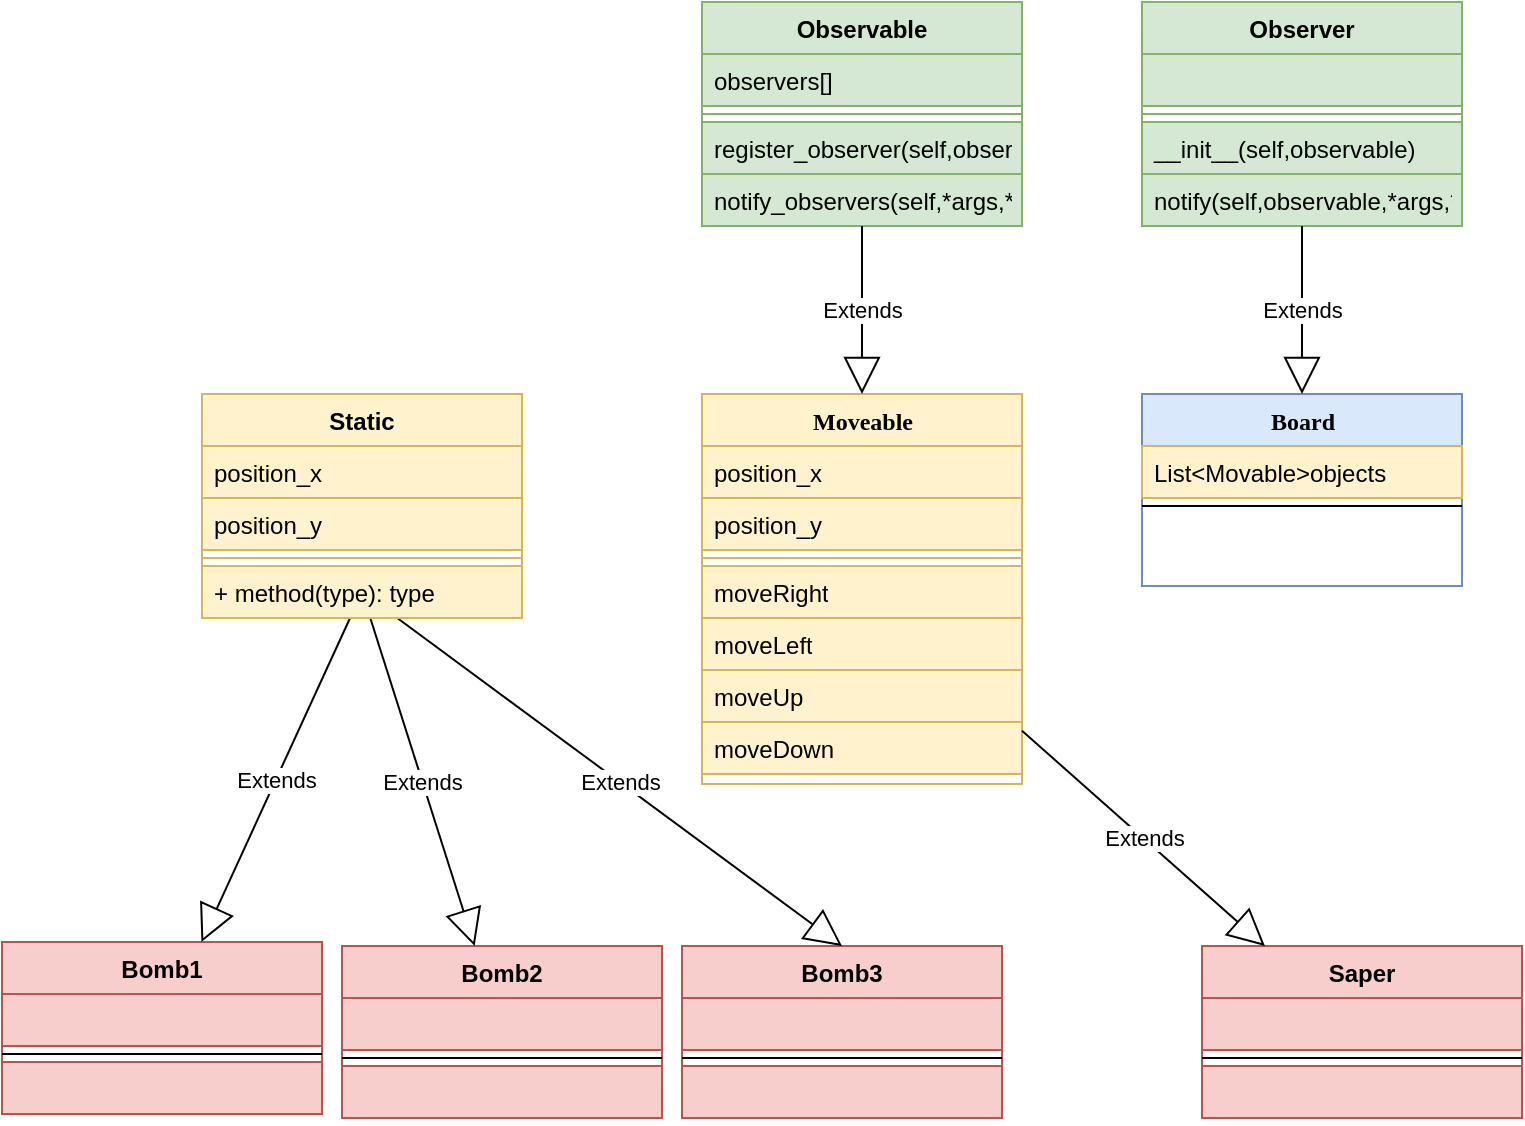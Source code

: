 <mxfile version="10.4.4" type="google"><diagram name="Page-1" id="9f46799a-70d6-7492-0946-bef42562c5a5"><mxGraphModel dx="1394" dy="799" grid="1" gridSize="10" guides="1" tooltips="1" connect="1" arrows="1" fold="1" page="1" pageScale="1" pageWidth="1100" pageHeight="850" background="#ffffff" math="0" shadow="0"><root><mxCell id="0"/><mxCell id="1" parent="0"/><mxCell id="78961159f06e98e8-17" value="Moveable" style="swimlane;html=1;fontStyle=1;align=center;verticalAlign=top;childLayout=stackLayout;horizontal=1;startSize=26;horizontalStack=0;resizeParent=1;resizeLast=0;collapsible=1;marginBottom=0;swimlaneFillColor=#ffffff;rounded=0;shadow=0;comic=0;labelBackgroundColor=none;strokeWidth=1;fontFamily=Verdana;fontSize=12;fillColor=#fff2cc;strokeColor=#d6b656;" parent="1" vertex="1"><mxGeometry x="360" y="226" width="160" height="195" as="geometry"/></mxCell><mxCell id="78961159f06e98e8-21" value="position_x" style="text;html=1;align=left;verticalAlign=top;spacingLeft=4;spacingRight=4;whiteSpace=wrap;overflow=hidden;rotatable=0;points=[[0,0.5],[1,0.5]];portConstraint=eastwest;fillColor=#fff2cc;strokeColor=#d6b656;" parent="78961159f06e98e8-17" vertex="1"><mxGeometry y="26" width="160" height="26" as="geometry"/></mxCell><mxCell id="78961159f06e98e8-23" value="position_y" style="text;html=1;align=left;verticalAlign=top;spacingLeft=4;spacingRight=4;whiteSpace=wrap;overflow=hidden;rotatable=0;points=[[0,0.5],[1,0.5]];portConstraint=eastwest;fillColor=#fff2cc;strokeColor=#d6b656;" parent="78961159f06e98e8-17" vertex="1"><mxGeometry y="52" width="160" height="26" as="geometry"/></mxCell><mxCell id="78961159f06e98e8-19" value="" style="line;html=1;strokeWidth=1;align=left;verticalAlign=middle;spacingTop=-1;spacingLeft=3;spacingRight=3;rotatable=0;labelPosition=right;points=[];portConstraint=eastwest;fillColor=#fff2cc;strokeColor=#d6b656;" parent="78961159f06e98e8-17" vertex="1"><mxGeometry y="78" width="160" height="8" as="geometry"/></mxCell><mxCell id="78961159f06e98e8-20" value="moveRight" style="text;html=1;align=left;verticalAlign=top;spacingLeft=4;spacingRight=4;whiteSpace=wrap;overflow=hidden;rotatable=0;points=[[0,0.5],[1,0.5]];portConstraint=eastwest;fillColor=#fff2cc;strokeColor=#d6b656;" parent="78961159f06e98e8-17" vertex="1"><mxGeometry y="86" width="160" height="26" as="geometry"/></mxCell><mxCell id="78961159f06e98e8-27" value="moveLeft" style="text;html=1;align=left;verticalAlign=top;spacingLeft=4;spacingRight=4;whiteSpace=wrap;overflow=hidden;rotatable=0;points=[[0,0.5],[1,0.5]];portConstraint=eastwest;fillColor=#fff2cc;strokeColor=#d6b656;" parent="78961159f06e98e8-17" vertex="1"><mxGeometry y="112" width="160" height="26" as="geometry"/></mxCell><mxCell id="DvaDstrEviAMGLKt6tmh-10" value="moveUp&lt;br&gt;" style="text;html=1;align=left;verticalAlign=top;spacingLeft=4;spacingRight=4;whiteSpace=wrap;overflow=hidden;rotatable=0;points=[[0,0.5],[1,0.5]];portConstraint=eastwest;fillColor=#fff2cc;strokeColor=#d6b656;" parent="78961159f06e98e8-17" vertex="1"><mxGeometry y="138" width="160" height="26" as="geometry"/></mxCell><mxCell id="DvaDstrEviAMGLKt6tmh-11" value="moveDown&lt;br&gt;" style="text;html=1;align=left;verticalAlign=top;spacingLeft=4;spacingRight=4;whiteSpace=wrap;overflow=hidden;rotatable=0;points=[[0,0.5],[1,0.5]];portConstraint=eastwest;fillColor=#fff2cc;strokeColor=#d6b656;" parent="78961159f06e98e8-17" vertex="1"><mxGeometry y="164" width="160" height="26" as="geometry"/></mxCell><mxCell id="DvaDstrEviAMGLKt6tmh-1" value="Board" style="swimlane;html=1;fontStyle=1;align=center;verticalAlign=top;childLayout=stackLayout;horizontal=1;startSize=26;horizontalStack=0;resizeParent=1;resizeLast=0;collapsible=1;marginBottom=0;swimlaneFillColor=#ffffff;rounded=0;shadow=0;comic=0;labelBackgroundColor=none;strokeWidth=1;fontFamily=Verdana;fontSize=12;fillColor=#dae8fc;strokeColor=#6c8ebf;" parent="1" vertex="1"><mxGeometry x="580" y="226" width="160" height="96" as="geometry"/></mxCell><mxCell id="DvaDstrEviAMGLKt6tmh-2" value="List&amp;lt;Movable&amp;gt;objects" style="text;html=1;align=left;verticalAlign=top;spacingLeft=4;spacingRight=4;whiteSpace=wrap;overflow=hidden;rotatable=0;points=[[0,0.5],[1,0.5]];portConstraint=eastwest;fillColor=#fff2cc;strokeColor=#d6b656;" parent="DvaDstrEviAMGLKt6tmh-1" vertex="1"><mxGeometry y="26" width="160" height="26" as="geometry"/></mxCell><mxCell id="DvaDstrEviAMGLKt6tmh-7" value="" style="line;html=1;strokeWidth=1;align=left;verticalAlign=middle;spacingTop=-1;spacingLeft=3;spacingRight=3;rotatable=0;labelPosition=right;points=[];portConstraint=eastwest;" parent="DvaDstrEviAMGLKt6tmh-1" vertex="1"><mxGeometry y="52" width="160" height="8" as="geometry"/></mxCell><mxCell id="DvaDstrEviAMGLKt6tmh-12" value="Observer" style="swimlane;fontStyle=1;align=center;verticalAlign=top;childLayout=stackLayout;horizontal=1;startSize=26;horizontalStack=0;resizeParent=1;resizeParentMax=0;resizeLast=0;collapsible=1;marginBottom=0;fillColor=#d5e8d4;strokeColor=#82b366;" parent="1" vertex="1"><mxGeometry x="580" y="30" width="160" height="112" as="geometry"><mxRectangle x="580" y="30" width="80" height="26" as="alternateBounds"/></mxGeometry></mxCell><mxCell id="DvaDstrEviAMGLKt6tmh-37" value=" " style="text;strokeColor=#82b366;fillColor=#d5e8d4;align=left;verticalAlign=top;spacingLeft=4;spacingRight=4;overflow=hidden;rotatable=0;points=[[0,0.5],[1,0.5]];portConstraint=eastwest;" parent="DvaDstrEviAMGLKt6tmh-12" vertex="1"><mxGeometry y="26" width="160" height="26" as="geometry"/></mxCell><mxCell id="DvaDstrEviAMGLKt6tmh-14" value="" style="line;strokeWidth=1;fillColor=#d5e8d4;align=left;verticalAlign=middle;spacingTop=-1;spacingLeft=3;spacingRight=3;rotatable=0;labelPosition=right;points=[];portConstraint=eastwest;strokeColor=#82b366;" parent="DvaDstrEviAMGLKt6tmh-12" vertex="1"><mxGeometry y="52" width="160" height="8" as="geometry"/></mxCell><mxCell id="DvaDstrEviAMGLKt6tmh-15" value="__init__(self,observable)" style="text;strokeColor=#82b366;fillColor=#d5e8d4;align=left;verticalAlign=top;spacingLeft=4;spacingRight=4;overflow=hidden;rotatable=0;points=[[0,0.5],[1,0.5]];portConstraint=eastwest;" parent="DvaDstrEviAMGLKt6tmh-12" vertex="1"><mxGeometry y="60" width="160" height="26" as="geometry"/></mxCell><mxCell id="DvaDstrEviAMGLKt6tmh-16" value="notify(self,observable,*args,**kwargs)" style="text;strokeColor=#82b366;fillColor=#d5e8d4;align=left;verticalAlign=top;spacingLeft=4;spacingRight=4;overflow=hidden;rotatable=0;points=[[0,0.5],[1,0.5]];portConstraint=eastwest;" parent="DvaDstrEviAMGLKt6tmh-12" vertex="1"><mxGeometry y="86" width="160" height="26" as="geometry"/></mxCell><mxCell id="DvaDstrEviAMGLKt6tmh-17" value="Observable" style="swimlane;fontStyle=1;align=center;verticalAlign=top;childLayout=stackLayout;horizontal=1;startSize=26;horizontalStack=0;resizeParent=1;resizeParentMax=0;resizeLast=0;collapsible=1;marginBottom=0;fillColor=#d5e8d4;strokeColor=#82b366;" parent="1" vertex="1"><mxGeometry x="360" y="30" width="160" height="112" as="geometry"/></mxCell><mxCell id="DvaDstrEviAMGLKt6tmh-18" value="observers[]" style="text;strokeColor=#82b366;fillColor=#d5e8d4;align=left;verticalAlign=top;spacingLeft=4;spacingRight=4;overflow=hidden;rotatable=0;points=[[0,0.5],[1,0.5]];portConstraint=eastwest;" parent="DvaDstrEviAMGLKt6tmh-17" vertex="1"><mxGeometry y="26" width="160" height="26" as="geometry"/></mxCell><mxCell id="DvaDstrEviAMGLKt6tmh-19" value="" style="line;strokeWidth=1;fillColor=#d5e8d4;align=left;verticalAlign=middle;spacingTop=-1;spacingLeft=3;spacingRight=3;rotatable=0;labelPosition=right;points=[];portConstraint=eastwest;strokeColor=#82b366;" parent="DvaDstrEviAMGLKt6tmh-17" vertex="1"><mxGeometry y="52" width="160" height="8" as="geometry"/></mxCell><mxCell id="DvaDstrEviAMGLKt6tmh-20" value="register_observer(self,observer)" style="text;strokeColor=#82b366;fillColor=#d5e8d4;align=left;verticalAlign=top;spacingLeft=4;spacingRight=4;overflow=hidden;rotatable=0;points=[[0,0.5],[1,0.5]];portConstraint=eastwest;" parent="DvaDstrEviAMGLKt6tmh-17" vertex="1"><mxGeometry y="60" width="160" height="26" as="geometry"/></mxCell><mxCell id="DvaDstrEviAMGLKt6tmh-22" value="notify_observers(self,*args,**kwargs)" style="text;strokeColor=#82b366;fillColor=#d5e8d4;align=left;verticalAlign=top;spacingLeft=4;spacingRight=4;overflow=hidden;rotatable=0;points=[[0,0.5],[1,0.5]];portConstraint=eastwest;" parent="DvaDstrEviAMGLKt6tmh-17" vertex="1"><mxGeometry y="86" width="160" height="26" as="geometry"/></mxCell><mxCell id="DvaDstrEviAMGLKt6tmh-23" value="Extends" style="endArrow=block;endSize=16;endFill=0;html=1;" parent="1" source="DvaDstrEviAMGLKt6tmh-17" target="78961159f06e98e8-17" edge="1"><mxGeometry width="160" relative="1" as="geometry"><mxPoint x="420" y="160" as="sourcePoint"/><mxPoint x="580" y="160" as="targetPoint"/></mxGeometry></mxCell><mxCell id="DvaDstrEviAMGLKt6tmh-24" value="Extends" style="endArrow=block;endSize=16;endFill=0;html=1;" parent="1" source="DvaDstrEviAMGLKt6tmh-12" target="DvaDstrEviAMGLKt6tmh-1" edge="1"><mxGeometry width="160" relative="1" as="geometry"><mxPoint x="360" y="440" as="sourcePoint"/><mxPoint x="520" y="440" as="targetPoint"/></mxGeometry></mxCell><mxCell id="DvaDstrEviAMGLKt6tmh-25" value="Bomb2" style="swimlane;fontStyle=1;align=center;verticalAlign=top;childLayout=stackLayout;horizontal=1;startSize=26;horizontalStack=0;resizeParent=1;resizeParentMax=0;resizeLast=0;collapsible=1;marginBottom=0;fillColor=#f8cecc;strokeColor=#b85450;" parent="1" vertex="1"><mxGeometry x="180" y="502" width="160" height="86" as="geometry"/></mxCell><mxCell id="DvaDstrEviAMGLKt6tmh-26" value=" " style="text;strokeColor=#b85450;fillColor=#f8cecc;align=left;verticalAlign=top;spacingLeft=4;spacingRight=4;overflow=hidden;rotatable=0;points=[[0,0.5],[1,0.5]];portConstraint=eastwest;" parent="DvaDstrEviAMGLKt6tmh-25" vertex="1"><mxGeometry y="26" width="160" height="26" as="geometry"/></mxCell><mxCell id="DvaDstrEviAMGLKt6tmh-27" value="" style="line;strokeWidth=1;fillColor=none;align=left;verticalAlign=middle;spacingTop=-1;spacingLeft=3;spacingRight=3;rotatable=0;labelPosition=right;points=[];portConstraint=eastwest;" parent="DvaDstrEviAMGLKt6tmh-25" vertex="1"><mxGeometry y="52" width="160" height="8" as="geometry"/></mxCell><mxCell id="DvaDstrEviAMGLKt6tmh-28" value=" " style="text;strokeColor=#b85450;fillColor=#f8cecc;align=left;verticalAlign=top;spacingLeft=4;spacingRight=4;overflow=hidden;rotatable=0;points=[[0,0.5],[1,0.5]];portConstraint=eastwest;" parent="DvaDstrEviAMGLKt6tmh-25" vertex="1"><mxGeometry y="60" width="160" height="26" as="geometry"/></mxCell><mxCell id="DvaDstrEviAMGLKt6tmh-29" value="Saper" style="swimlane;fontStyle=1;align=center;verticalAlign=top;childLayout=stackLayout;horizontal=1;startSize=26;horizontalStack=0;resizeParent=1;resizeParentMax=0;resizeLast=0;collapsible=1;marginBottom=0;fillColor=#f8cecc;strokeColor=#b85450;" parent="1" vertex="1"><mxGeometry x="610" y="502" width="160" height="86" as="geometry"/></mxCell><mxCell id="DvaDstrEviAMGLKt6tmh-30" value=" " style="text;strokeColor=#b85450;fillColor=#f8cecc;align=left;verticalAlign=top;spacingLeft=4;spacingRight=4;overflow=hidden;rotatable=0;points=[[0,0.5],[1,0.5]];portConstraint=eastwest;" parent="DvaDstrEviAMGLKt6tmh-29" vertex="1"><mxGeometry y="26" width="160" height="26" as="geometry"/></mxCell><mxCell id="DvaDstrEviAMGLKt6tmh-31" value="" style="line;strokeWidth=1;fillColor=none;align=left;verticalAlign=middle;spacingTop=-1;spacingLeft=3;spacingRight=3;rotatable=0;labelPosition=right;points=[];portConstraint=eastwest;" parent="DvaDstrEviAMGLKt6tmh-29" vertex="1"><mxGeometry y="52" width="160" height="8" as="geometry"/></mxCell><mxCell id="DvaDstrEviAMGLKt6tmh-32" value=" " style="text;strokeColor=#b85450;fillColor=#f8cecc;align=left;verticalAlign=top;spacingLeft=4;spacingRight=4;overflow=hidden;rotatable=0;points=[[0,0.5],[1,0.5]];portConstraint=eastwest;" parent="DvaDstrEviAMGLKt6tmh-29" vertex="1"><mxGeometry y="60" width="160" height="26" as="geometry"/></mxCell><mxCell id="DvaDstrEviAMGLKt6tmh-38" value="Bomb1" style="swimlane;fontStyle=1;align=center;verticalAlign=top;childLayout=stackLayout;horizontal=1;startSize=26;horizontalStack=0;resizeParent=1;resizeParentMax=0;resizeLast=0;collapsible=1;marginBottom=0;fillColor=#f8cecc;strokeColor=#b85450;" parent="1" vertex="1"><mxGeometry x="10" y="500" width="160" height="86" as="geometry"/></mxCell><mxCell id="DvaDstrEviAMGLKt6tmh-39" value=" " style="text;strokeColor=#b85450;fillColor=#f8cecc;align=left;verticalAlign=top;spacingLeft=4;spacingRight=4;overflow=hidden;rotatable=0;points=[[0,0.5],[1,0.5]];portConstraint=eastwest;" parent="DvaDstrEviAMGLKt6tmh-38" vertex="1"><mxGeometry y="26" width="160" height="26" as="geometry"/></mxCell><mxCell id="DvaDstrEviAMGLKt6tmh-40" value="" style="line;strokeWidth=1;fillColor=none;align=left;verticalAlign=middle;spacingTop=-1;spacingLeft=3;spacingRight=3;rotatable=0;labelPosition=right;points=[];portConstraint=eastwest;" parent="DvaDstrEviAMGLKt6tmh-38" vertex="1"><mxGeometry y="52" width="160" height="8" as="geometry"/></mxCell><mxCell id="DvaDstrEviAMGLKt6tmh-41" value=" " style="text;strokeColor=#b85450;fillColor=#f8cecc;align=left;verticalAlign=top;spacingLeft=4;spacingRight=4;overflow=hidden;rotatable=0;points=[[0,0.5],[1,0.5]];portConstraint=eastwest;" parent="DvaDstrEviAMGLKt6tmh-38" vertex="1"><mxGeometry y="60" width="160" height="26" as="geometry"/></mxCell><mxCell id="DvaDstrEviAMGLKt6tmh-42" value="Bomb3" style="swimlane;fontStyle=1;align=center;verticalAlign=top;childLayout=stackLayout;horizontal=1;startSize=26;horizontalStack=0;resizeParent=1;resizeParentMax=0;resizeLast=0;collapsible=1;marginBottom=0;fillColor=#f8cecc;strokeColor=#b85450;" parent="1" vertex="1"><mxGeometry x="350" y="502" width="160" height="86" as="geometry"/></mxCell><mxCell id="DvaDstrEviAMGLKt6tmh-43" value=" " style="text;strokeColor=#b85450;fillColor=#f8cecc;align=left;verticalAlign=top;spacingLeft=4;spacingRight=4;overflow=hidden;rotatable=0;points=[[0,0.5],[1,0.5]];portConstraint=eastwest;" parent="DvaDstrEviAMGLKt6tmh-42" vertex="1"><mxGeometry y="26" width="160" height="26" as="geometry"/></mxCell><mxCell id="DvaDstrEviAMGLKt6tmh-44" value="" style="line;strokeWidth=1;fillColor=none;align=left;verticalAlign=middle;spacingTop=-1;spacingLeft=3;spacingRight=3;rotatable=0;labelPosition=right;points=[];portConstraint=eastwest;" parent="DvaDstrEviAMGLKt6tmh-42" vertex="1"><mxGeometry y="52" width="160" height="8" as="geometry"/></mxCell><mxCell id="DvaDstrEviAMGLKt6tmh-45" value=" " style="text;strokeColor=#b85450;fillColor=#f8cecc;align=left;verticalAlign=top;spacingLeft=4;spacingRight=4;overflow=hidden;rotatable=0;points=[[0,0.5],[1,0.5]];portConstraint=eastwest;" parent="DvaDstrEviAMGLKt6tmh-42" vertex="1"><mxGeometry y="60" width="160" height="26" as="geometry"/></mxCell><mxCell id="DvaDstrEviAMGLKt6tmh-50" value="Extends" style="endArrow=block;endSize=16;endFill=0;html=1;" parent="1" source="mm4xOCc7OS0zlixueOp1-4" target="DvaDstrEviAMGLKt6tmh-38" edge="1"><mxGeometry width="160" relative="1" as="geometry"><mxPoint x="110" y="440" as="sourcePoint"/><mxPoint x="270" y="440" as="targetPoint"/></mxGeometry></mxCell><mxCell id="DvaDstrEviAMGLKt6tmh-51" value="Extends" style="endArrow=block;endSize=16;endFill=0;html=1;" parent="1" source="mm4xOCc7OS0zlixueOp1-4" target="DvaDstrEviAMGLKt6tmh-25" edge="1"><mxGeometry width="160" relative="1" as="geometry"><mxPoint x="450" y="240" as="sourcePoint"/><mxPoint x="610" y="240" as="targetPoint"/></mxGeometry></mxCell><mxCell id="DvaDstrEviAMGLKt6tmh-52" value="Extends" style="endArrow=block;endSize=16;endFill=0;html=1;entryX=0.5;entryY=0;entryDx=0;entryDy=0;" parent="1" source="mm4xOCc7OS0zlixueOp1-4" target="DvaDstrEviAMGLKt6tmh-42" edge="1"><mxGeometry width="160" relative="1" as="geometry"><mxPoint x="570" y="410" as="sourcePoint"/><mxPoint x="730" y="410" as="targetPoint"/></mxGeometry></mxCell><mxCell id="DvaDstrEviAMGLKt6tmh-53" value="Extends" style="endArrow=block;endSize=16;endFill=0;html=1;" parent="1" source="78961159f06e98e8-17" target="DvaDstrEviAMGLKt6tmh-29" edge="1"><mxGeometry width="160" relative="1" as="geometry"><mxPoint x="610" y="440" as="sourcePoint"/><mxPoint x="770" y="440" as="targetPoint"/></mxGeometry></mxCell><mxCell id="mm4xOCc7OS0zlixueOp1-1" value="Static" style="swimlane;fontStyle=1;align=center;verticalAlign=top;childLayout=stackLayout;horizontal=1;startSize=26;horizontalStack=0;resizeParent=1;resizeParentMax=0;resizeLast=0;collapsible=1;marginBottom=0;fillColor=#fff2cc;strokeColor=#d6b656;" vertex="1" parent="1"><mxGeometry x="110" y="226" width="160" height="112" as="geometry"/></mxCell><mxCell id="mm4xOCc7OS0zlixueOp1-2" value="position_x&#10;&#10;" style="text;strokeColor=#d6b656;fillColor=#fff2cc;align=left;verticalAlign=top;spacingLeft=4;spacingRight=4;overflow=hidden;rotatable=0;points=[[0,0.5],[1,0.5]];portConstraint=eastwest;" vertex="1" parent="mm4xOCc7OS0zlixueOp1-1"><mxGeometry y="26" width="160" height="26" as="geometry"/></mxCell><mxCell id="mm4xOCc7OS0zlixueOp1-5" value="position_y&#10;" style="text;strokeColor=#d6b656;fillColor=#fff2cc;align=left;verticalAlign=top;spacingLeft=4;spacingRight=4;overflow=hidden;rotatable=0;points=[[0,0.5],[1,0.5]];portConstraint=eastwest;" vertex="1" parent="mm4xOCc7OS0zlixueOp1-1"><mxGeometry y="52" width="160" height="26" as="geometry"/></mxCell><mxCell id="mm4xOCc7OS0zlixueOp1-3" value="" style="line;strokeWidth=1;fillColor=#fff2cc;align=left;verticalAlign=middle;spacingTop=-1;spacingLeft=3;spacingRight=3;rotatable=0;labelPosition=right;points=[];portConstraint=eastwest;strokeColor=#d6b656;" vertex="1" parent="mm4xOCc7OS0zlixueOp1-1"><mxGeometry y="78" width="160" height="8" as="geometry"/></mxCell><mxCell id="mm4xOCc7OS0zlixueOp1-4" value="+ method(type): type" style="text;strokeColor=#d6b656;fillColor=#fff2cc;align=left;verticalAlign=top;spacingLeft=4;spacingRight=4;overflow=hidden;rotatable=0;points=[[0,0.5],[1,0.5]];portConstraint=eastwest;" vertex="1" parent="mm4xOCc7OS0zlixueOp1-1"><mxGeometry y="86" width="160" height="26" as="geometry"/></mxCell></root></mxGraphModel></diagram></mxfile>